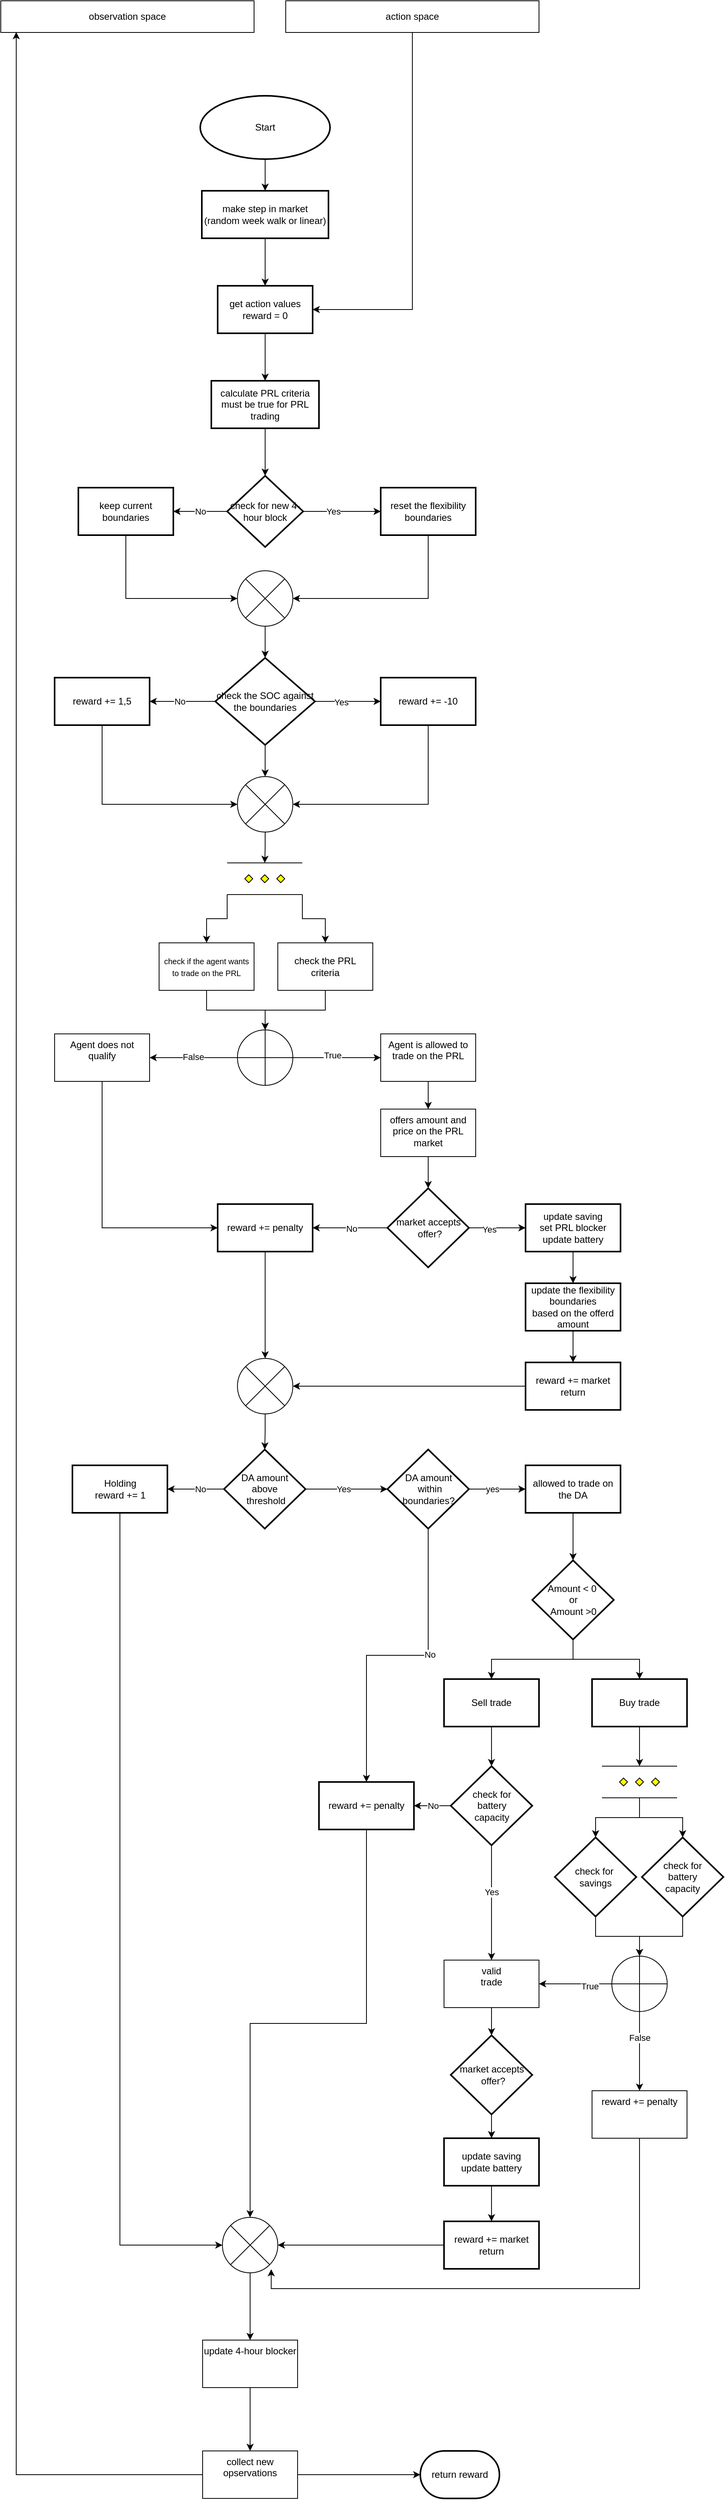 <mxfile version="21.8.2" type="device">
  <diagram id="C5RBs43oDa-KdzZeNtuy" name="Page-1">
    <mxGraphModel dx="1793" dy="978" grid="1" gridSize="10" guides="1" tooltips="1" connect="1" arrows="1" fold="1" page="1" pageScale="1" pageWidth="827" pageHeight="1169" math="0" shadow="0">
      <root>
        <mxCell id="WIyWlLk6GJQsqaUBKTNV-0" />
        <mxCell id="WIyWlLk6GJQsqaUBKTNV-1" parent="WIyWlLk6GJQsqaUBKTNV-0" />
        <mxCell id="IKVUPvJk9BNW48r0KVwh-2" value="" style="edgeStyle=orthogonalEdgeStyle;rounded=0;orthogonalLoop=1;jettySize=auto;html=1;" edge="1" parent="WIyWlLk6GJQsqaUBKTNV-1" source="IKVUPvJk9BNW48r0KVwh-0" target="IKVUPvJk9BNW48r0KVwh-1">
          <mxGeometry relative="1" as="geometry" />
        </mxCell>
        <mxCell id="IKVUPvJk9BNW48r0KVwh-0" value="Start" style="strokeWidth=2;html=1;shape=mxgraph.flowchart.start_1;whiteSpace=wrap;" vertex="1" parent="WIyWlLk6GJQsqaUBKTNV-1">
          <mxGeometry x="332" y="160" width="164" height="80" as="geometry" />
        </mxCell>
        <mxCell id="IKVUPvJk9BNW48r0KVwh-4" value="" style="edgeStyle=orthogonalEdgeStyle;rounded=0;orthogonalLoop=1;jettySize=auto;html=1;" edge="1" parent="WIyWlLk6GJQsqaUBKTNV-1" source="IKVUPvJk9BNW48r0KVwh-1" target="IKVUPvJk9BNW48r0KVwh-3">
          <mxGeometry relative="1" as="geometry" />
        </mxCell>
        <mxCell id="IKVUPvJk9BNW48r0KVwh-1" value="&lt;div&gt;make step in market&lt;/div&gt;&lt;div&gt;(random week walk or linear)&lt;br&gt;&lt;/div&gt;" style="whiteSpace=wrap;html=1;strokeWidth=2;" vertex="1" parent="WIyWlLk6GJQsqaUBKTNV-1">
          <mxGeometry x="334" y="280" width="160" height="60" as="geometry" />
        </mxCell>
        <mxCell id="IKVUPvJk9BNW48r0KVwh-11" value="" style="edgeStyle=orthogonalEdgeStyle;rounded=0;orthogonalLoop=1;jettySize=auto;html=1;" edge="1" parent="WIyWlLk6GJQsqaUBKTNV-1" source="IKVUPvJk9BNW48r0KVwh-3" target="IKVUPvJk9BNW48r0KVwh-10">
          <mxGeometry relative="1" as="geometry" />
        </mxCell>
        <mxCell id="IKVUPvJk9BNW48r0KVwh-3" value="&lt;div&gt;get action values&lt;/div&gt;&lt;div&gt;reward = 0&lt;br&gt;&lt;/div&gt;" style="whiteSpace=wrap;html=1;strokeWidth=2;" vertex="1" parent="WIyWlLk6GJQsqaUBKTNV-1">
          <mxGeometry x="354" y="400" width="120" height="60" as="geometry" />
        </mxCell>
        <mxCell id="IKVUPvJk9BNW48r0KVwh-5" value="observation space" style="rounded=0;whiteSpace=wrap;html=1;" vertex="1" parent="WIyWlLk6GJQsqaUBKTNV-1">
          <mxGeometry x="80" y="40" width="320" height="40" as="geometry" />
        </mxCell>
        <mxCell id="IKVUPvJk9BNW48r0KVwh-7" style="edgeStyle=orthogonalEdgeStyle;rounded=0;orthogonalLoop=1;jettySize=auto;html=1;exitX=0.5;exitY=1;exitDx=0;exitDy=0;entryX=1;entryY=0.5;entryDx=0;entryDy=0;" edge="1" parent="WIyWlLk6GJQsqaUBKTNV-1" source="IKVUPvJk9BNW48r0KVwh-6" target="IKVUPvJk9BNW48r0KVwh-3">
          <mxGeometry relative="1" as="geometry" />
        </mxCell>
        <mxCell id="IKVUPvJk9BNW48r0KVwh-6" value="action space" style="rounded=0;whiteSpace=wrap;html=1;" vertex="1" parent="WIyWlLk6GJQsqaUBKTNV-1">
          <mxGeometry x="440" y="40" width="320" height="40" as="geometry" />
        </mxCell>
        <mxCell id="IKVUPvJk9BNW48r0KVwh-13" value="" style="edgeStyle=orthogonalEdgeStyle;rounded=0;orthogonalLoop=1;jettySize=auto;html=1;" edge="1" parent="WIyWlLk6GJQsqaUBKTNV-1" source="IKVUPvJk9BNW48r0KVwh-10" target="IKVUPvJk9BNW48r0KVwh-12">
          <mxGeometry relative="1" as="geometry" />
        </mxCell>
        <mxCell id="IKVUPvJk9BNW48r0KVwh-10" value="&lt;div&gt;calculate PRL criteria&lt;/div&gt;&lt;div&gt;must be true for PRL trading&lt;br&gt;&lt;/div&gt;" style="whiteSpace=wrap;html=1;strokeWidth=2;" vertex="1" parent="WIyWlLk6GJQsqaUBKTNV-1">
          <mxGeometry x="346" y="520" width="136" height="60" as="geometry" />
        </mxCell>
        <mxCell id="IKVUPvJk9BNW48r0KVwh-15" value="" style="edgeStyle=orthogonalEdgeStyle;rounded=0;orthogonalLoop=1;jettySize=auto;html=1;" edge="1" parent="WIyWlLk6GJQsqaUBKTNV-1" source="IKVUPvJk9BNW48r0KVwh-12" target="IKVUPvJk9BNW48r0KVwh-14">
          <mxGeometry relative="1" as="geometry" />
        </mxCell>
        <mxCell id="IKVUPvJk9BNW48r0KVwh-16" value="Yes" style="edgeLabel;html=1;align=center;verticalAlign=middle;resizable=0;points=[];" vertex="1" connectable="0" parent="IKVUPvJk9BNW48r0KVwh-15">
          <mxGeometry x="-0.412" y="4" relative="1" as="geometry">
            <mxPoint x="9" y="4" as="offset" />
          </mxGeometry>
        </mxCell>
        <mxCell id="IKVUPvJk9BNW48r0KVwh-18" value="" style="edgeStyle=orthogonalEdgeStyle;rounded=0;orthogonalLoop=1;jettySize=auto;html=1;" edge="1" parent="WIyWlLk6GJQsqaUBKTNV-1" source="IKVUPvJk9BNW48r0KVwh-12" target="IKVUPvJk9BNW48r0KVwh-17">
          <mxGeometry relative="1" as="geometry" />
        </mxCell>
        <mxCell id="IKVUPvJk9BNW48r0KVwh-19" value="No" style="edgeLabel;html=1;align=center;verticalAlign=middle;resizable=0;points=[];" vertex="1" connectable="0" parent="IKVUPvJk9BNW48r0KVwh-18">
          <mxGeometry x="-0.059" y="-4" relative="1" as="geometry">
            <mxPoint x="-2" y="4" as="offset" />
          </mxGeometry>
        </mxCell>
        <mxCell id="IKVUPvJk9BNW48r0KVwh-12" value="check for new 4-hour block" style="rhombus;whiteSpace=wrap;html=1;strokeWidth=2;" vertex="1" parent="WIyWlLk6GJQsqaUBKTNV-1">
          <mxGeometry x="366" y="640" width="96" height="90" as="geometry" />
        </mxCell>
        <mxCell id="IKVUPvJk9BNW48r0KVwh-14" value="reset the flexibility boundaries" style="whiteSpace=wrap;html=1;strokeWidth=2;" vertex="1" parent="WIyWlLk6GJQsqaUBKTNV-1">
          <mxGeometry x="560" y="655" width="120" height="60" as="geometry" />
        </mxCell>
        <mxCell id="IKVUPvJk9BNW48r0KVwh-17" value="keep current boundaries" style="whiteSpace=wrap;html=1;strokeWidth=2;" vertex="1" parent="WIyWlLk6GJQsqaUBKTNV-1">
          <mxGeometry x="178" y="655" width="120" height="60" as="geometry" />
        </mxCell>
        <mxCell id="IKVUPvJk9BNW48r0KVwh-26" value="" style="edgeStyle=orthogonalEdgeStyle;rounded=0;orthogonalLoop=1;jettySize=auto;html=1;" edge="1" parent="WIyWlLk6GJQsqaUBKTNV-1" source="IKVUPvJk9BNW48r0KVwh-20" target="IKVUPvJk9BNW48r0KVwh-25">
          <mxGeometry relative="1" as="geometry" />
        </mxCell>
        <mxCell id="IKVUPvJk9BNW48r0KVwh-20" value="" style="verticalLabelPosition=bottom;verticalAlign=top;html=1;shape=mxgraph.flowchart.or;" vertex="1" parent="WIyWlLk6GJQsqaUBKTNV-1">
          <mxGeometry x="379" y="760" width="70" height="70" as="geometry" />
        </mxCell>
        <mxCell id="IKVUPvJk9BNW48r0KVwh-21" style="edgeStyle=orthogonalEdgeStyle;rounded=0;orthogonalLoop=1;jettySize=auto;html=1;exitX=0.5;exitY=1;exitDx=0;exitDy=0;entryX=1;entryY=0.5;entryDx=0;entryDy=0;entryPerimeter=0;" edge="1" parent="WIyWlLk6GJQsqaUBKTNV-1" source="IKVUPvJk9BNW48r0KVwh-14" target="IKVUPvJk9BNW48r0KVwh-20">
          <mxGeometry relative="1" as="geometry" />
        </mxCell>
        <mxCell id="IKVUPvJk9BNW48r0KVwh-22" style="edgeStyle=orthogonalEdgeStyle;rounded=0;orthogonalLoop=1;jettySize=auto;html=1;exitX=0.5;exitY=1;exitDx=0;exitDy=0;entryX=0;entryY=0.5;entryDx=0;entryDy=0;entryPerimeter=0;" edge="1" parent="WIyWlLk6GJQsqaUBKTNV-1" source="IKVUPvJk9BNW48r0KVwh-17" target="IKVUPvJk9BNW48r0KVwh-20">
          <mxGeometry relative="1" as="geometry" />
        </mxCell>
        <mxCell id="IKVUPvJk9BNW48r0KVwh-28" value="" style="edgeStyle=orthogonalEdgeStyle;rounded=0;orthogonalLoop=1;jettySize=auto;html=1;" edge="1" parent="WIyWlLk6GJQsqaUBKTNV-1" source="IKVUPvJk9BNW48r0KVwh-25" target="IKVUPvJk9BNW48r0KVwh-27">
          <mxGeometry relative="1" as="geometry" />
        </mxCell>
        <mxCell id="IKVUPvJk9BNW48r0KVwh-29" value="Yes" style="edgeLabel;html=1;align=center;verticalAlign=middle;resizable=0;points=[];" vertex="1" connectable="0" parent="IKVUPvJk9BNW48r0KVwh-28">
          <mxGeometry x="-0.205" y="-1" relative="1" as="geometry">
            <mxPoint as="offset" />
          </mxGeometry>
        </mxCell>
        <mxCell id="IKVUPvJk9BNW48r0KVwh-31" value="" style="edgeStyle=orthogonalEdgeStyle;rounded=0;orthogonalLoop=1;jettySize=auto;html=1;" edge="1" parent="WIyWlLk6GJQsqaUBKTNV-1" source="IKVUPvJk9BNW48r0KVwh-25" target="IKVUPvJk9BNW48r0KVwh-30">
          <mxGeometry relative="1" as="geometry" />
        </mxCell>
        <mxCell id="IKVUPvJk9BNW48r0KVwh-32" value="No" style="edgeLabel;html=1;align=center;verticalAlign=middle;resizable=0;points=[];" vertex="1" connectable="0" parent="IKVUPvJk9BNW48r0KVwh-31">
          <mxGeometry x="0.084" relative="1" as="geometry">
            <mxPoint as="offset" />
          </mxGeometry>
        </mxCell>
        <mxCell id="IKVUPvJk9BNW48r0KVwh-35" value="" style="edgeStyle=orthogonalEdgeStyle;rounded=0;orthogonalLoop=1;jettySize=auto;html=1;" edge="1" parent="WIyWlLk6GJQsqaUBKTNV-1" source="IKVUPvJk9BNW48r0KVwh-25" target="IKVUPvJk9BNW48r0KVwh-33">
          <mxGeometry relative="1" as="geometry" />
        </mxCell>
        <mxCell id="IKVUPvJk9BNW48r0KVwh-25" value="check the SOC against the boundaries" style="strokeWidth=2;html=1;shape=mxgraph.flowchart.decision;whiteSpace=wrap;" vertex="1" parent="WIyWlLk6GJQsqaUBKTNV-1">
          <mxGeometry x="351" y="870" width="126" height="110" as="geometry" />
        </mxCell>
        <mxCell id="IKVUPvJk9BNW48r0KVwh-27" value="reward += -10" style="whiteSpace=wrap;html=1;strokeWidth=2;" vertex="1" parent="WIyWlLk6GJQsqaUBKTNV-1">
          <mxGeometry x="560" y="895" width="120" height="60" as="geometry" />
        </mxCell>
        <mxCell id="IKVUPvJk9BNW48r0KVwh-30" value="reward += 1,5" style="whiteSpace=wrap;html=1;strokeWidth=2;" vertex="1" parent="WIyWlLk6GJQsqaUBKTNV-1">
          <mxGeometry x="148" y="895" width="120" height="60" as="geometry" />
        </mxCell>
        <mxCell id="IKVUPvJk9BNW48r0KVwh-39" value="" style="edgeStyle=orthogonalEdgeStyle;rounded=0;orthogonalLoop=1;jettySize=auto;html=1;" edge="1" parent="WIyWlLk6GJQsqaUBKTNV-1" source="IKVUPvJk9BNW48r0KVwh-33" target="IKVUPvJk9BNW48r0KVwh-38">
          <mxGeometry relative="1" as="geometry" />
        </mxCell>
        <mxCell id="IKVUPvJk9BNW48r0KVwh-33" value="" style="verticalLabelPosition=bottom;verticalAlign=top;html=1;shape=mxgraph.flowchart.or;" vertex="1" parent="WIyWlLk6GJQsqaUBKTNV-1">
          <mxGeometry x="379" y="1020" width="70" height="70" as="geometry" />
        </mxCell>
        <mxCell id="IKVUPvJk9BNW48r0KVwh-36" style="edgeStyle=orthogonalEdgeStyle;rounded=0;orthogonalLoop=1;jettySize=auto;html=1;exitX=0.5;exitY=1;exitDx=0;exitDy=0;entryX=0;entryY=0.5;entryDx=0;entryDy=0;entryPerimeter=0;" edge="1" parent="WIyWlLk6GJQsqaUBKTNV-1" source="IKVUPvJk9BNW48r0KVwh-30" target="IKVUPvJk9BNW48r0KVwh-33">
          <mxGeometry relative="1" as="geometry" />
        </mxCell>
        <mxCell id="IKVUPvJk9BNW48r0KVwh-37" style="edgeStyle=orthogonalEdgeStyle;rounded=0;orthogonalLoop=1;jettySize=auto;html=1;exitX=0.5;exitY=1;exitDx=0;exitDy=0;entryX=1;entryY=0.5;entryDx=0;entryDy=0;entryPerimeter=0;" edge="1" parent="WIyWlLk6GJQsqaUBKTNV-1" source="IKVUPvJk9BNW48r0KVwh-27" target="IKVUPvJk9BNW48r0KVwh-33">
          <mxGeometry relative="1" as="geometry" />
        </mxCell>
        <mxCell id="IKVUPvJk9BNW48r0KVwh-72" style="edgeStyle=orthogonalEdgeStyle;rounded=0;orthogonalLoop=1;jettySize=auto;html=1;exitX=0;exitY=1;exitDx=0;exitDy=0;exitPerimeter=0;" edge="1" parent="WIyWlLk6GJQsqaUBKTNV-1" source="IKVUPvJk9BNW48r0KVwh-38" target="IKVUPvJk9BNW48r0KVwh-52">
          <mxGeometry relative="1" as="geometry" />
        </mxCell>
        <mxCell id="IKVUPvJk9BNW48r0KVwh-73" style="edgeStyle=orthogonalEdgeStyle;rounded=0;orthogonalLoop=1;jettySize=auto;html=1;exitX=1;exitY=1;exitDx=0;exitDy=0;exitPerimeter=0;" edge="1" parent="WIyWlLk6GJQsqaUBKTNV-1" source="IKVUPvJk9BNW48r0KVwh-38" target="IKVUPvJk9BNW48r0KVwh-53">
          <mxGeometry relative="1" as="geometry" />
        </mxCell>
        <mxCell id="IKVUPvJk9BNW48r0KVwh-38" value="" style="verticalLabelPosition=bottom;verticalAlign=top;html=1;shape=mxgraph.flowchart.parallel_mode;pointerEvents=1" vertex="1" parent="WIyWlLk6GJQsqaUBKTNV-1">
          <mxGeometry x="366" y="1129" width="95" height="40" as="geometry" />
        </mxCell>
        <mxCell id="IKVUPvJk9BNW48r0KVwh-55" value="" style="edgeStyle=orthogonalEdgeStyle;rounded=0;orthogonalLoop=1;jettySize=auto;html=1;" edge="1" parent="WIyWlLk6GJQsqaUBKTNV-1" source="IKVUPvJk9BNW48r0KVwh-49" target="IKVUPvJk9BNW48r0KVwh-54">
          <mxGeometry relative="1" as="geometry" />
        </mxCell>
        <mxCell id="IKVUPvJk9BNW48r0KVwh-57" value="True" style="edgeLabel;html=1;align=center;verticalAlign=middle;resizable=0;points=[];" vertex="1" connectable="0" parent="IKVUPvJk9BNW48r0KVwh-55">
          <mxGeometry x="-0.099" y="3" relative="1" as="geometry">
            <mxPoint as="offset" />
          </mxGeometry>
        </mxCell>
        <mxCell id="IKVUPvJk9BNW48r0KVwh-58" value="" style="edgeStyle=orthogonalEdgeStyle;rounded=0;orthogonalLoop=1;jettySize=auto;html=1;" edge="1" parent="WIyWlLk6GJQsqaUBKTNV-1" source="IKVUPvJk9BNW48r0KVwh-49" target="IKVUPvJk9BNW48r0KVwh-56">
          <mxGeometry relative="1" as="geometry" />
        </mxCell>
        <mxCell id="IKVUPvJk9BNW48r0KVwh-59" value="False" style="edgeLabel;html=1;align=center;verticalAlign=middle;resizable=0;points=[];" vertex="1" connectable="0" parent="IKVUPvJk9BNW48r0KVwh-58">
          <mxGeometry x="0.009" y="-1" relative="1" as="geometry">
            <mxPoint as="offset" />
          </mxGeometry>
        </mxCell>
        <mxCell id="IKVUPvJk9BNW48r0KVwh-49" value="" style="verticalLabelPosition=bottom;verticalAlign=top;html=1;shape=mxgraph.flowchart.summing_function;" vertex="1" parent="WIyWlLk6GJQsqaUBKTNV-1">
          <mxGeometry x="379" y="1340" width="70" height="70" as="geometry" />
        </mxCell>
        <mxCell id="IKVUPvJk9BNW48r0KVwh-50" style="edgeStyle=orthogonalEdgeStyle;rounded=0;orthogonalLoop=1;jettySize=auto;html=1;exitX=0.5;exitY=1;exitDx=0;exitDy=0;entryX=0.5;entryY=0;entryDx=0;entryDy=0;entryPerimeter=0;" edge="1" parent="WIyWlLk6GJQsqaUBKTNV-1" source="IKVUPvJk9BNW48r0KVwh-53" target="IKVUPvJk9BNW48r0KVwh-49">
          <mxGeometry relative="1" as="geometry">
            <mxPoint x="512" y="1310" as="sourcePoint" />
          </mxGeometry>
        </mxCell>
        <mxCell id="IKVUPvJk9BNW48r0KVwh-51" style="edgeStyle=orthogonalEdgeStyle;rounded=0;orthogonalLoop=1;jettySize=auto;html=1;entryX=0.5;entryY=0;entryDx=0;entryDy=0;entryPerimeter=0;" edge="1" parent="WIyWlLk6GJQsqaUBKTNV-1" source="IKVUPvJk9BNW48r0KVwh-52" target="IKVUPvJk9BNW48r0KVwh-49">
          <mxGeometry relative="1" as="geometry">
            <mxPoint x="329" y="1310" as="sourcePoint" />
          </mxGeometry>
        </mxCell>
        <mxCell id="IKVUPvJk9BNW48r0KVwh-52" value="&lt;font style=&quot;font-size: 10px;&quot;&gt;check if the agent wants to trade on the PRL&lt;/font&gt;" style="rounded=0;whiteSpace=wrap;html=1;" vertex="1" parent="WIyWlLk6GJQsqaUBKTNV-1">
          <mxGeometry x="280" y="1230" width="120" height="60" as="geometry" />
        </mxCell>
        <mxCell id="IKVUPvJk9BNW48r0KVwh-53" value="&lt;div&gt;check the PRL &lt;br&gt;&lt;/div&gt;&lt;div&gt;criteria&lt;br&gt;&lt;/div&gt;" style="rounded=0;whiteSpace=wrap;html=1;" vertex="1" parent="WIyWlLk6GJQsqaUBKTNV-1">
          <mxGeometry x="430" y="1230" width="120" height="60" as="geometry" />
        </mxCell>
        <mxCell id="IKVUPvJk9BNW48r0KVwh-61" value="" style="edgeStyle=orthogonalEdgeStyle;rounded=0;orthogonalLoop=1;jettySize=auto;html=1;" edge="1" parent="WIyWlLk6GJQsqaUBKTNV-1" source="IKVUPvJk9BNW48r0KVwh-54" target="IKVUPvJk9BNW48r0KVwh-60">
          <mxGeometry relative="1" as="geometry" />
        </mxCell>
        <mxCell id="IKVUPvJk9BNW48r0KVwh-54" value="Agent is allowed to trade on the PRL" style="whiteSpace=wrap;html=1;verticalAlign=top;" vertex="1" parent="WIyWlLk6GJQsqaUBKTNV-1">
          <mxGeometry x="560" y="1345" width="120" height="60" as="geometry" />
        </mxCell>
        <mxCell id="IKVUPvJk9BNW48r0KVwh-78" style="edgeStyle=orthogonalEdgeStyle;rounded=0;orthogonalLoop=1;jettySize=auto;html=1;exitX=0.5;exitY=1;exitDx=0;exitDy=0;entryX=0;entryY=0.5;entryDx=0;entryDy=0;" edge="1" parent="WIyWlLk6GJQsqaUBKTNV-1" source="IKVUPvJk9BNW48r0KVwh-56" target="IKVUPvJk9BNW48r0KVwh-66">
          <mxGeometry relative="1" as="geometry" />
        </mxCell>
        <mxCell id="IKVUPvJk9BNW48r0KVwh-56" value="Agent does not qualify" style="whiteSpace=wrap;html=1;verticalAlign=top;" vertex="1" parent="WIyWlLk6GJQsqaUBKTNV-1">
          <mxGeometry x="148" y="1345" width="120" height="60" as="geometry" />
        </mxCell>
        <mxCell id="IKVUPvJk9BNW48r0KVwh-63" value="" style="edgeStyle=orthogonalEdgeStyle;rounded=0;orthogonalLoop=1;jettySize=auto;html=1;" edge="1" parent="WIyWlLk6GJQsqaUBKTNV-1" source="IKVUPvJk9BNW48r0KVwh-60" target="IKVUPvJk9BNW48r0KVwh-65">
          <mxGeometry relative="1" as="geometry">
            <mxPoint x="620" y="1530" as="targetPoint" />
          </mxGeometry>
        </mxCell>
        <mxCell id="IKVUPvJk9BNW48r0KVwh-60" value="offers amount and price on the PRL market" style="whiteSpace=wrap;html=1;verticalAlign=top;" vertex="1" parent="WIyWlLk6GJQsqaUBKTNV-1">
          <mxGeometry x="560" y="1440" width="120" height="60" as="geometry" />
        </mxCell>
        <mxCell id="IKVUPvJk9BNW48r0KVwh-67" value="" style="edgeStyle=orthogonalEdgeStyle;rounded=0;orthogonalLoop=1;jettySize=auto;html=1;" edge="1" parent="WIyWlLk6GJQsqaUBKTNV-1" source="IKVUPvJk9BNW48r0KVwh-65" target="IKVUPvJk9BNW48r0KVwh-66">
          <mxGeometry relative="1" as="geometry" />
        </mxCell>
        <mxCell id="IKVUPvJk9BNW48r0KVwh-68" value="No" style="edgeLabel;html=1;align=center;verticalAlign=middle;resizable=0;points=[];" vertex="1" connectable="0" parent="IKVUPvJk9BNW48r0KVwh-67">
          <mxGeometry x="-0.035" y="1" relative="1" as="geometry">
            <mxPoint as="offset" />
          </mxGeometry>
        </mxCell>
        <mxCell id="IKVUPvJk9BNW48r0KVwh-70" value="" style="edgeStyle=orthogonalEdgeStyle;rounded=0;orthogonalLoop=1;jettySize=auto;html=1;" edge="1" parent="WIyWlLk6GJQsqaUBKTNV-1" source="IKVUPvJk9BNW48r0KVwh-65" target="IKVUPvJk9BNW48r0KVwh-69">
          <mxGeometry relative="1" as="geometry" />
        </mxCell>
        <mxCell id="IKVUPvJk9BNW48r0KVwh-71" value="&lt;div&gt;Yes&lt;/div&gt;" style="edgeLabel;html=1;align=center;verticalAlign=middle;resizable=0;points=[];" vertex="1" connectable="0" parent="IKVUPvJk9BNW48r0KVwh-70">
          <mxGeometry x="-0.315" y="-2" relative="1" as="geometry">
            <mxPoint x="1" as="offset" />
          </mxGeometry>
        </mxCell>
        <mxCell id="IKVUPvJk9BNW48r0KVwh-65" value="&lt;div&gt;market accepts&lt;/div&gt;&lt;div&gt;&amp;nbsp;offer?&lt;/div&gt;" style="strokeWidth=2;html=1;shape=mxgraph.flowchart.decision;whiteSpace=wrap;" vertex="1" parent="WIyWlLk6GJQsqaUBKTNV-1">
          <mxGeometry x="568.5" y="1540" width="103" height="100" as="geometry" />
        </mxCell>
        <mxCell id="IKVUPvJk9BNW48r0KVwh-66" value="reward += penalty" style="whiteSpace=wrap;html=1;strokeWidth=2;" vertex="1" parent="WIyWlLk6GJQsqaUBKTNV-1">
          <mxGeometry x="354" y="1560" width="120" height="60" as="geometry" />
        </mxCell>
        <mxCell id="IKVUPvJk9BNW48r0KVwh-75" value="" style="edgeStyle=orthogonalEdgeStyle;rounded=0;orthogonalLoop=1;jettySize=auto;html=1;" edge="1" parent="WIyWlLk6GJQsqaUBKTNV-1" source="IKVUPvJk9BNW48r0KVwh-69" target="IKVUPvJk9BNW48r0KVwh-74">
          <mxGeometry relative="1" as="geometry" />
        </mxCell>
        <mxCell id="IKVUPvJk9BNW48r0KVwh-69" value="&lt;div&gt;update saving&lt;/div&gt;&lt;div&gt;set PRL blocker &lt;br&gt;&lt;/div&gt;&lt;div&gt;update battery&lt;br&gt;&lt;/div&gt;" style="whiteSpace=wrap;html=1;strokeWidth=2;" vertex="1" parent="WIyWlLk6GJQsqaUBKTNV-1">
          <mxGeometry x="743" y="1560" width="120" height="60" as="geometry" />
        </mxCell>
        <mxCell id="IKVUPvJk9BNW48r0KVwh-77" value="" style="edgeStyle=orthogonalEdgeStyle;rounded=0;orthogonalLoop=1;jettySize=auto;html=1;" edge="1" parent="WIyWlLk6GJQsqaUBKTNV-1" source="IKVUPvJk9BNW48r0KVwh-74" target="IKVUPvJk9BNW48r0KVwh-76">
          <mxGeometry relative="1" as="geometry" />
        </mxCell>
        <mxCell id="IKVUPvJk9BNW48r0KVwh-74" value="&lt;div&gt;update the flexibility boundaries&lt;/div&gt;&lt;div&gt;based on the offerd amount&lt;br&gt;&lt;/div&gt;" style="whiteSpace=wrap;html=1;strokeWidth=2;" vertex="1" parent="WIyWlLk6GJQsqaUBKTNV-1">
          <mxGeometry x="743" y="1660" width="120" height="60" as="geometry" />
        </mxCell>
        <mxCell id="IKVUPvJk9BNW48r0KVwh-76" value="reward += market return" style="whiteSpace=wrap;html=1;strokeWidth=2;" vertex="1" parent="WIyWlLk6GJQsqaUBKTNV-1">
          <mxGeometry x="743" y="1760" width="120" height="60" as="geometry" />
        </mxCell>
        <mxCell id="IKVUPvJk9BNW48r0KVwh-83" value="" style="edgeStyle=orthogonalEdgeStyle;rounded=0;orthogonalLoop=1;jettySize=auto;html=1;entryX=0.5;entryY=0;entryDx=0;entryDy=0;entryPerimeter=0;" edge="1" parent="WIyWlLk6GJQsqaUBKTNV-1" source="IKVUPvJk9BNW48r0KVwh-79" target="IKVUPvJk9BNW48r0KVwh-84">
          <mxGeometry relative="1" as="geometry">
            <mxPoint x="414" y="1900" as="targetPoint" />
          </mxGeometry>
        </mxCell>
        <mxCell id="IKVUPvJk9BNW48r0KVwh-79" value="" style="verticalLabelPosition=bottom;verticalAlign=top;html=1;shape=mxgraph.flowchart.or;" vertex="1" parent="WIyWlLk6GJQsqaUBKTNV-1">
          <mxGeometry x="379" y="1755" width="70" height="70" as="geometry" />
        </mxCell>
        <mxCell id="IKVUPvJk9BNW48r0KVwh-80" style="edgeStyle=orthogonalEdgeStyle;rounded=0;orthogonalLoop=1;jettySize=auto;html=1;exitX=0.5;exitY=1;exitDx=0;exitDy=0;entryX=0.5;entryY=0;entryDx=0;entryDy=0;entryPerimeter=0;" edge="1" parent="WIyWlLk6GJQsqaUBKTNV-1" source="IKVUPvJk9BNW48r0KVwh-66" target="IKVUPvJk9BNW48r0KVwh-79">
          <mxGeometry relative="1" as="geometry" />
        </mxCell>
        <mxCell id="IKVUPvJk9BNW48r0KVwh-81" style="edgeStyle=orthogonalEdgeStyle;rounded=0;orthogonalLoop=1;jettySize=auto;html=1;exitX=0;exitY=0.5;exitDx=0;exitDy=0;entryX=1;entryY=0.5;entryDx=0;entryDy=0;entryPerimeter=0;" edge="1" parent="WIyWlLk6GJQsqaUBKTNV-1" source="IKVUPvJk9BNW48r0KVwh-76" target="IKVUPvJk9BNW48r0KVwh-79">
          <mxGeometry relative="1" as="geometry" />
        </mxCell>
        <mxCell id="IKVUPvJk9BNW48r0KVwh-86" value="" style="edgeStyle=orthogonalEdgeStyle;rounded=0;orthogonalLoop=1;jettySize=auto;html=1;" edge="1" parent="WIyWlLk6GJQsqaUBKTNV-1" source="IKVUPvJk9BNW48r0KVwh-84" target="IKVUPvJk9BNW48r0KVwh-85">
          <mxGeometry relative="1" as="geometry" />
        </mxCell>
        <mxCell id="IKVUPvJk9BNW48r0KVwh-87" value="No" style="edgeLabel;html=1;align=center;verticalAlign=middle;resizable=0;points=[];" vertex="1" connectable="0" parent="IKVUPvJk9BNW48r0KVwh-86">
          <mxGeometry x="0.119" relative="1" as="geometry">
            <mxPoint x="10" as="offset" />
          </mxGeometry>
        </mxCell>
        <mxCell id="IKVUPvJk9BNW48r0KVwh-89" value="" style="edgeStyle=orthogonalEdgeStyle;rounded=0;orthogonalLoop=1;jettySize=auto;html=1;entryX=0;entryY=0.5;entryDx=0;entryDy=0;entryPerimeter=0;" edge="1" parent="WIyWlLk6GJQsqaUBKTNV-1" source="IKVUPvJk9BNW48r0KVwh-84" target="IKVUPvJk9BNW48r0KVwh-91">
          <mxGeometry relative="1" as="geometry">
            <mxPoint x="560" y="1920" as="targetPoint" />
          </mxGeometry>
        </mxCell>
        <mxCell id="IKVUPvJk9BNW48r0KVwh-90" value="Yes" style="edgeLabel;html=1;align=center;verticalAlign=middle;resizable=0;points=[];" vertex="1" connectable="0" parent="IKVUPvJk9BNW48r0KVwh-89">
          <mxGeometry x="0.035" y="4" relative="1" as="geometry">
            <mxPoint x="-6" y="4" as="offset" />
          </mxGeometry>
        </mxCell>
        <mxCell id="IKVUPvJk9BNW48r0KVwh-84" value="&lt;div&gt;DA amount&lt;/div&gt;&lt;div&gt;above&lt;/div&gt;&lt;div&gt;&amp;nbsp;threshold&lt;br&gt;&lt;/div&gt;" style="strokeWidth=2;html=1;shape=mxgraph.flowchart.decision;whiteSpace=wrap;" vertex="1" parent="WIyWlLk6GJQsqaUBKTNV-1">
          <mxGeometry x="362" y="1870" width="103" height="100" as="geometry" />
        </mxCell>
        <mxCell id="IKVUPvJk9BNW48r0KVwh-126" value="" style="edgeStyle=orthogonalEdgeStyle;rounded=0;orthogonalLoop=1;jettySize=auto;html=1;entryX=0;entryY=0.5;entryDx=0;entryDy=0;entryPerimeter=0;" edge="1" parent="WIyWlLk6GJQsqaUBKTNV-1" source="IKVUPvJk9BNW48r0KVwh-85" target="IKVUPvJk9BNW48r0KVwh-135">
          <mxGeometry relative="1" as="geometry">
            <mxPoint x="230.5" y="2278" as="targetPoint" />
            <Array as="points">
              <mxPoint x="231" y="2875" />
            </Array>
          </mxGeometry>
        </mxCell>
        <mxCell id="IKVUPvJk9BNW48r0KVwh-85" value="&lt;div&gt;Holding&lt;/div&gt;&lt;div&gt;reward += 1 &lt;br&gt;&lt;/div&gt;" style="whiteSpace=wrap;html=1;strokeWidth=2;" vertex="1" parent="WIyWlLk6GJQsqaUBKTNV-1">
          <mxGeometry x="170.5" y="1890" width="120" height="60" as="geometry" />
        </mxCell>
        <mxCell id="IKVUPvJk9BNW48r0KVwh-93" value="" style="edgeStyle=orthogonalEdgeStyle;rounded=0;orthogonalLoop=1;jettySize=auto;html=1;" edge="1" parent="WIyWlLk6GJQsqaUBKTNV-1" source="IKVUPvJk9BNW48r0KVwh-91" target="IKVUPvJk9BNW48r0KVwh-92">
          <mxGeometry relative="1" as="geometry" />
        </mxCell>
        <mxCell id="IKVUPvJk9BNW48r0KVwh-94" value="&lt;div&gt;yes&lt;/div&gt;" style="edgeLabel;html=1;align=center;verticalAlign=middle;resizable=0;points=[];" vertex="1" connectable="0" parent="IKVUPvJk9BNW48r0KVwh-93">
          <mxGeometry x="-0.035" y="-2" relative="1" as="geometry">
            <mxPoint x="-5" y="-2" as="offset" />
          </mxGeometry>
        </mxCell>
        <mxCell id="IKVUPvJk9BNW48r0KVwh-96" value="" style="edgeStyle=orthogonalEdgeStyle;rounded=0;orthogonalLoop=1;jettySize=auto;html=1;" edge="1" parent="WIyWlLk6GJQsqaUBKTNV-1" source="IKVUPvJk9BNW48r0KVwh-91" target="IKVUPvJk9BNW48r0KVwh-95">
          <mxGeometry relative="1" as="geometry" />
        </mxCell>
        <mxCell id="IKVUPvJk9BNW48r0KVwh-97" value="No" style="edgeLabel;html=1;align=center;verticalAlign=middle;resizable=0;points=[];" vertex="1" connectable="0" parent="IKVUPvJk9BNW48r0KVwh-96">
          <mxGeometry x="-0.2" y="2" relative="1" as="geometry">
            <mxPoint as="offset" />
          </mxGeometry>
        </mxCell>
        <mxCell id="IKVUPvJk9BNW48r0KVwh-91" value="&lt;div&gt;DA amount&lt;/div&gt;&lt;div&gt;&amp;nbsp;within boundaries?&lt;br&gt;&lt;/div&gt;" style="strokeWidth=2;html=1;shape=mxgraph.flowchart.decision;whiteSpace=wrap;" vertex="1" parent="WIyWlLk6GJQsqaUBKTNV-1">
          <mxGeometry x="568.5" y="1870" width="103" height="100" as="geometry" />
        </mxCell>
        <mxCell id="IKVUPvJk9BNW48r0KVwh-99" value="" style="edgeStyle=orthogonalEdgeStyle;rounded=0;orthogonalLoop=1;jettySize=auto;html=1;entryX=0.5;entryY=0;entryDx=0;entryDy=0;entryPerimeter=0;" edge="1" parent="WIyWlLk6GJQsqaUBKTNV-1" source="IKVUPvJk9BNW48r0KVwh-92" target="IKVUPvJk9BNW48r0KVwh-100">
          <mxGeometry relative="1" as="geometry">
            <mxPoint x="803" y="2010" as="targetPoint" />
          </mxGeometry>
        </mxCell>
        <mxCell id="IKVUPvJk9BNW48r0KVwh-92" value="&lt;div&gt;allowed to trade on the DA&lt;br&gt;&lt;/div&gt;" style="whiteSpace=wrap;html=1;strokeWidth=2;" vertex="1" parent="WIyWlLk6GJQsqaUBKTNV-1">
          <mxGeometry x="743" y="1890" width="120" height="60" as="geometry" />
        </mxCell>
        <mxCell id="IKVUPvJk9BNW48r0KVwh-95" value="reward += penalty" style="whiteSpace=wrap;html=1;strokeWidth=2;" vertex="1" parent="WIyWlLk6GJQsqaUBKTNV-1">
          <mxGeometry x="482" y="2290" width="120" height="60" as="geometry" />
        </mxCell>
        <mxCell id="IKVUPvJk9BNW48r0KVwh-102" value="" style="edgeStyle=orthogonalEdgeStyle;rounded=0;orthogonalLoop=1;jettySize=auto;html=1;" edge="1" parent="WIyWlLk6GJQsqaUBKTNV-1" source="IKVUPvJk9BNW48r0KVwh-100" target="IKVUPvJk9BNW48r0KVwh-101">
          <mxGeometry relative="1" as="geometry" />
        </mxCell>
        <mxCell id="IKVUPvJk9BNW48r0KVwh-104" value="" style="edgeStyle=orthogonalEdgeStyle;rounded=0;orthogonalLoop=1;jettySize=auto;html=1;" edge="1" parent="WIyWlLk6GJQsqaUBKTNV-1" source="IKVUPvJk9BNW48r0KVwh-100" target="IKVUPvJk9BNW48r0KVwh-103">
          <mxGeometry relative="1" as="geometry" />
        </mxCell>
        <mxCell id="IKVUPvJk9BNW48r0KVwh-100" value="&lt;div&gt;Amount &amp;lt; 0&amp;nbsp;&lt;/div&gt;&lt;div&gt;or&lt;/div&gt;&lt;div&gt;Amount &amp;gt;0&lt;br&gt;&lt;/div&gt;" style="strokeWidth=2;html=1;shape=mxgraph.flowchart.decision;whiteSpace=wrap;" vertex="1" parent="WIyWlLk6GJQsqaUBKTNV-1">
          <mxGeometry x="751.5" y="2010" width="103" height="100" as="geometry" />
        </mxCell>
        <mxCell id="IKVUPvJk9BNW48r0KVwh-110" value="" style="edgeStyle=orthogonalEdgeStyle;rounded=0;orthogonalLoop=1;jettySize=auto;html=1;" edge="1" parent="WIyWlLk6GJQsqaUBKTNV-1" source="IKVUPvJk9BNW48r0KVwh-101" target="IKVUPvJk9BNW48r0KVwh-109">
          <mxGeometry relative="1" as="geometry" />
        </mxCell>
        <mxCell id="IKVUPvJk9BNW48r0KVwh-101" value="Buy trade" style="whiteSpace=wrap;html=1;strokeWidth=2;" vertex="1" parent="WIyWlLk6GJQsqaUBKTNV-1">
          <mxGeometry x="827" y="2160" width="120" height="60" as="geometry" />
        </mxCell>
        <mxCell id="IKVUPvJk9BNW48r0KVwh-117" value="" style="edgeStyle=orthogonalEdgeStyle;rounded=0;orthogonalLoop=1;jettySize=auto;html=1;" edge="1" parent="WIyWlLk6GJQsqaUBKTNV-1" source="IKVUPvJk9BNW48r0KVwh-103" target="IKVUPvJk9BNW48r0KVwh-116">
          <mxGeometry relative="1" as="geometry" />
        </mxCell>
        <mxCell id="IKVUPvJk9BNW48r0KVwh-103" value="Sell trade" style="whiteSpace=wrap;html=1;strokeWidth=2;" vertex="1" parent="WIyWlLk6GJQsqaUBKTNV-1">
          <mxGeometry x="640" y="2160" width="120" height="60" as="geometry" />
        </mxCell>
        <mxCell id="IKVUPvJk9BNW48r0KVwh-112" value="" style="edgeStyle=orthogonalEdgeStyle;rounded=0;orthogonalLoop=1;jettySize=auto;html=1;entryX=0.5;entryY=0;entryDx=0;entryDy=0;entryPerimeter=0;" edge="1" parent="WIyWlLk6GJQsqaUBKTNV-1" source="IKVUPvJk9BNW48r0KVwh-109" target="IKVUPvJk9BNW48r0KVwh-114">
          <mxGeometry relative="1" as="geometry">
            <mxPoint x="887" y="2370" as="targetPoint" />
          </mxGeometry>
        </mxCell>
        <mxCell id="IKVUPvJk9BNW48r0KVwh-109" value="" style="verticalLabelPosition=bottom;verticalAlign=top;html=1;shape=mxgraph.flowchart.parallel_mode;pointerEvents=1" vertex="1" parent="WIyWlLk6GJQsqaUBKTNV-1">
          <mxGeometry x="839.5" y="2270" width="95" height="40" as="geometry" />
        </mxCell>
        <mxCell id="IKVUPvJk9BNW48r0KVwh-113" value="&lt;div&gt;check for&amp;nbsp;&lt;/div&gt;&lt;div&gt;savings &lt;/div&gt;" style="strokeWidth=2;html=1;shape=mxgraph.flowchart.decision;whiteSpace=wrap;" vertex="1" parent="WIyWlLk6GJQsqaUBKTNV-1">
          <mxGeometry x="780" y="2360" width="103" height="100" as="geometry" />
        </mxCell>
        <mxCell id="IKVUPvJk9BNW48r0KVwh-114" value="&lt;div&gt;check for&lt;/div&gt;&lt;div&gt;battery&lt;/div&gt;&lt;div&gt;capacity&lt;br&gt;&lt;/div&gt;" style="strokeWidth=2;html=1;shape=mxgraph.flowchart.decision;whiteSpace=wrap;" vertex="1" parent="WIyWlLk6GJQsqaUBKTNV-1">
          <mxGeometry x="890" y="2360" width="103" height="100" as="geometry" />
        </mxCell>
        <mxCell id="IKVUPvJk9BNW48r0KVwh-115" style="edgeStyle=orthogonalEdgeStyle;rounded=0;orthogonalLoop=1;jettySize=auto;html=1;exitX=0.5;exitY=1;exitDx=0;exitDy=0;exitPerimeter=0;entryX=0.5;entryY=0;entryDx=0;entryDy=0;entryPerimeter=0;" edge="1" parent="WIyWlLk6GJQsqaUBKTNV-1" source="IKVUPvJk9BNW48r0KVwh-109" target="IKVUPvJk9BNW48r0KVwh-113">
          <mxGeometry relative="1" as="geometry" />
        </mxCell>
        <mxCell id="IKVUPvJk9BNW48r0KVwh-123" style="edgeStyle=orthogonalEdgeStyle;rounded=0;orthogonalLoop=1;jettySize=auto;html=1;exitX=0.5;exitY=1;exitDx=0;exitDy=0;exitPerimeter=0;" edge="1" parent="WIyWlLk6GJQsqaUBKTNV-1" source="IKVUPvJk9BNW48r0KVwh-116" target="IKVUPvJk9BNW48r0KVwh-121">
          <mxGeometry relative="1" as="geometry" />
        </mxCell>
        <mxCell id="IKVUPvJk9BNW48r0KVwh-146" value="Yes" style="edgeLabel;html=1;align=center;verticalAlign=middle;resizable=0;points=[];" vertex="1" connectable="0" parent="IKVUPvJk9BNW48r0KVwh-123">
          <mxGeometry x="-0.19" relative="1" as="geometry">
            <mxPoint as="offset" />
          </mxGeometry>
        </mxCell>
        <mxCell id="IKVUPvJk9BNW48r0KVwh-127" value="" style="edgeStyle=orthogonalEdgeStyle;rounded=0;orthogonalLoop=1;jettySize=auto;html=1;" edge="1" parent="WIyWlLk6GJQsqaUBKTNV-1" source="IKVUPvJk9BNW48r0KVwh-116" target="IKVUPvJk9BNW48r0KVwh-95">
          <mxGeometry relative="1" as="geometry" />
        </mxCell>
        <mxCell id="IKVUPvJk9BNW48r0KVwh-145" value="No" style="edgeLabel;html=1;align=center;verticalAlign=middle;resizable=0;points=[];" vertex="1" connectable="0" parent="IKVUPvJk9BNW48r0KVwh-127">
          <mxGeometry x="-0.033" relative="1" as="geometry">
            <mxPoint as="offset" />
          </mxGeometry>
        </mxCell>
        <mxCell id="IKVUPvJk9BNW48r0KVwh-116" value="&lt;div&gt;check for&lt;/div&gt;&lt;div&gt;battery&lt;/div&gt;&lt;div&gt;capacity&lt;br&gt;&lt;/div&gt;" style="strokeWidth=2;html=1;shape=mxgraph.flowchart.decision;whiteSpace=wrap;" vertex="1" parent="WIyWlLk6GJQsqaUBKTNV-1">
          <mxGeometry x="648.5" y="2270" width="103" height="100" as="geometry" />
        </mxCell>
        <mxCell id="IKVUPvJk9BNW48r0KVwh-122" value="" style="edgeStyle=orthogonalEdgeStyle;rounded=0;orthogonalLoop=1;jettySize=auto;html=1;" edge="1" parent="WIyWlLk6GJQsqaUBKTNV-1" source="IKVUPvJk9BNW48r0KVwh-118" target="IKVUPvJk9BNW48r0KVwh-121">
          <mxGeometry relative="1" as="geometry" />
        </mxCell>
        <mxCell id="IKVUPvJk9BNW48r0KVwh-148" value="True" style="edgeLabel;html=1;align=center;verticalAlign=middle;resizable=0;points=[];" vertex="1" connectable="0" parent="IKVUPvJk9BNW48r0KVwh-122">
          <mxGeometry x="-0.39" y="3" relative="1" as="geometry">
            <mxPoint as="offset" />
          </mxGeometry>
        </mxCell>
        <mxCell id="IKVUPvJk9BNW48r0KVwh-151" value="" style="edgeStyle=orthogonalEdgeStyle;rounded=0;orthogonalLoop=1;jettySize=auto;html=1;" edge="1" parent="WIyWlLk6GJQsqaUBKTNV-1" source="IKVUPvJk9BNW48r0KVwh-118" target="IKVUPvJk9BNW48r0KVwh-150">
          <mxGeometry relative="1" as="geometry" />
        </mxCell>
        <mxCell id="IKVUPvJk9BNW48r0KVwh-153" value="&lt;div&gt;False&lt;/div&gt;" style="edgeLabel;html=1;align=center;verticalAlign=middle;resizable=0;points=[];" vertex="1" connectable="0" parent="IKVUPvJk9BNW48r0KVwh-151">
          <mxGeometry x="-0.317" relative="1" as="geometry">
            <mxPoint y="-1" as="offset" />
          </mxGeometry>
        </mxCell>
        <mxCell id="IKVUPvJk9BNW48r0KVwh-118" value="" style="verticalLabelPosition=bottom;verticalAlign=top;html=1;shape=mxgraph.flowchart.summing_function;" vertex="1" parent="WIyWlLk6GJQsqaUBKTNV-1">
          <mxGeometry x="852" y="2510" width="70" height="70" as="geometry" />
        </mxCell>
        <mxCell id="IKVUPvJk9BNW48r0KVwh-119" style="edgeStyle=orthogonalEdgeStyle;rounded=0;orthogonalLoop=1;jettySize=auto;html=1;exitX=0.5;exitY=1;exitDx=0;exitDy=0;exitPerimeter=0;entryX=0.5;entryY=0;entryDx=0;entryDy=0;entryPerimeter=0;" edge="1" parent="WIyWlLk6GJQsqaUBKTNV-1" source="IKVUPvJk9BNW48r0KVwh-114" target="IKVUPvJk9BNW48r0KVwh-118">
          <mxGeometry relative="1" as="geometry" />
        </mxCell>
        <mxCell id="IKVUPvJk9BNW48r0KVwh-120" style="edgeStyle=orthogonalEdgeStyle;rounded=0;orthogonalLoop=1;jettySize=auto;html=1;exitX=0.5;exitY=1;exitDx=0;exitDy=0;exitPerimeter=0;entryX=0.5;entryY=0;entryDx=0;entryDy=0;entryPerimeter=0;" edge="1" parent="WIyWlLk6GJQsqaUBKTNV-1" source="IKVUPvJk9BNW48r0KVwh-113" target="IKVUPvJk9BNW48r0KVwh-118">
          <mxGeometry relative="1" as="geometry" />
        </mxCell>
        <mxCell id="IKVUPvJk9BNW48r0KVwh-130" value="" style="edgeStyle=orthogonalEdgeStyle;rounded=0;orthogonalLoop=1;jettySize=auto;html=1;" edge="1" parent="WIyWlLk6GJQsqaUBKTNV-1" source="IKVUPvJk9BNW48r0KVwh-121" target="IKVUPvJk9BNW48r0KVwh-129">
          <mxGeometry relative="1" as="geometry" />
        </mxCell>
        <mxCell id="IKVUPvJk9BNW48r0KVwh-121" value="&lt;div&gt;valid&lt;/div&gt;&lt;div&gt;trade&lt;br&gt;&lt;/div&gt;" style="whiteSpace=wrap;html=1;verticalAlign=top;" vertex="1" parent="WIyWlLk6GJQsqaUBKTNV-1">
          <mxGeometry x="640" y="2515" width="120" height="60" as="geometry" />
        </mxCell>
        <mxCell id="IKVUPvJk9BNW48r0KVwh-132" value="" style="edgeStyle=orthogonalEdgeStyle;rounded=0;orthogonalLoop=1;jettySize=auto;html=1;" edge="1" parent="WIyWlLk6GJQsqaUBKTNV-1" source="IKVUPvJk9BNW48r0KVwh-129" target="IKVUPvJk9BNW48r0KVwh-131">
          <mxGeometry relative="1" as="geometry" />
        </mxCell>
        <mxCell id="IKVUPvJk9BNW48r0KVwh-129" value="&lt;div&gt;market accepts&lt;/div&gt;&lt;div&gt;&amp;nbsp;offer?&lt;/div&gt;" style="strokeWidth=2;html=1;shape=mxgraph.flowchart.decision;whiteSpace=wrap;" vertex="1" parent="WIyWlLk6GJQsqaUBKTNV-1">
          <mxGeometry x="648.5" y="2610" width="103" height="100" as="geometry" />
        </mxCell>
        <mxCell id="IKVUPvJk9BNW48r0KVwh-134" value="" style="edgeStyle=orthogonalEdgeStyle;rounded=0;orthogonalLoop=1;jettySize=auto;html=1;" edge="1" parent="WIyWlLk6GJQsqaUBKTNV-1" source="IKVUPvJk9BNW48r0KVwh-131" target="IKVUPvJk9BNW48r0KVwh-133">
          <mxGeometry relative="1" as="geometry" />
        </mxCell>
        <mxCell id="IKVUPvJk9BNW48r0KVwh-131" value="&lt;div&gt;update saving&lt;/div&gt;&lt;div&gt;update battery&lt;br&gt;&lt;/div&gt;" style="whiteSpace=wrap;html=1;strokeWidth=2;" vertex="1" parent="WIyWlLk6GJQsqaUBKTNV-1">
          <mxGeometry x="640" y="2740" width="120" height="60" as="geometry" />
        </mxCell>
        <mxCell id="IKVUPvJk9BNW48r0KVwh-133" value="reward += market return" style="whiteSpace=wrap;html=1;strokeWidth=2;" vertex="1" parent="WIyWlLk6GJQsqaUBKTNV-1">
          <mxGeometry x="640" y="2845" width="120" height="60" as="geometry" />
        </mxCell>
        <mxCell id="IKVUPvJk9BNW48r0KVwh-139" value="" style="edgeStyle=orthogonalEdgeStyle;rounded=0;orthogonalLoop=1;jettySize=auto;html=1;" edge="1" parent="WIyWlLk6GJQsqaUBKTNV-1" source="IKVUPvJk9BNW48r0KVwh-135" target="IKVUPvJk9BNW48r0KVwh-138">
          <mxGeometry relative="1" as="geometry" />
        </mxCell>
        <mxCell id="IKVUPvJk9BNW48r0KVwh-135" value="" style="verticalLabelPosition=bottom;verticalAlign=top;html=1;shape=mxgraph.flowchart.or;" vertex="1" parent="WIyWlLk6GJQsqaUBKTNV-1">
          <mxGeometry x="360" y="2840" width="70" height="70" as="geometry" />
        </mxCell>
        <mxCell id="IKVUPvJk9BNW48r0KVwh-136" style="edgeStyle=orthogonalEdgeStyle;rounded=0;orthogonalLoop=1;jettySize=auto;html=1;exitX=0.5;exitY=1;exitDx=0;exitDy=0;entryX=0.5;entryY=0;entryDx=0;entryDy=0;entryPerimeter=0;" edge="1" parent="WIyWlLk6GJQsqaUBKTNV-1" source="IKVUPvJk9BNW48r0KVwh-95" target="IKVUPvJk9BNW48r0KVwh-135">
          <mxGeometry relative="1" as="geometry" />
        </mxCell>
        <mxCell id="IKVUPvJk9BNW48r0KVwh-137" style="edgeStyle=orthogonalEdgeStyle;rounded=0;orthogonalLoop=1;jettySize=auto;html=1;entryX=1;entryY=0.5;entryDx=0;entryDy=0;entryPerimeter=0;" edge="1" parent="WIyWlLk6GJQsqaUBKTNV-1" source="IKVUPvJk9BNW48r0KVwh-133" target="IKVUPvJk9BNW48r0KVwh-135">
          <mxGeometry relative="1" as="geometry" />
        </mxCell>
        <mxCell id="IKVUPvJk9BNW48r0KVwh-141" value="" style="edgeStyle=orthogonalEdgeStyle;rounded=0;orthogonalLoop=1;jettySize=auto;html=1;" edge="1" parent="WIyWlLk6GJQsqaUBKTNV-1" source="IKVUPvJk9BNW48r0KVwh-138" target="IKVUPvJk9BNW48r0KVwh-140">
          <mxGeometry relative="1" as="geometry" />
        </mxCell>
        <mxCell id="IKVUPvJk9BNW48r0KVwh-138" value="update 4-hour blocker" style="whiteSpace=wrap;html=1;verticalAlign=top;" vertex="1" parent="WIyWlLk6GJQsqaUBKTNV-1">
          <mxGeometry x="335" y="2995" width="120" height="60" as="geometry" />
        </mxCell>
        <mxCell id="IKVUPvJk9BNW48r0KVwh-140" value="collect new opservations" style="whiteSpace=wrap;html=1;verticalAlign=top;" vertex="1" parent="WIyWlLk6GJQsqaUBKTNV-1">
          <mxGeometry x="335" y="3135" width="120" height="60" as="geometry" />
        </mxCell>
        <mxCell id="IKVUPvJk9BNW48r0KVwh-142" style="edgeStyle=orthogonalEdgeStyle;rounded=0;orthogonalLoop=1;jettySize=auto;html=1;exitX=0;exitY=0.5;exitDx=0;exitDy=0;entryX=0.061;entryY=0.987;entryDx=0;entryDy=0;entryPerimeter=0;" edge="1" parent="WIyWlLk6GJQsqaUBKTNV-1" source="IKVUPvJk9BNW48r0KVwh-140" target="IKVUPvJk9BNW48r0KVwh-5">
          <mxGeometry relative="1" as="geometry" />
        </mxCell>
        <mxCell id="IKVUPvJk9BNW48r0KVwh-143" value="return reward" style="strokeWidth=2;html=1;shape=mxgraph.flowchart.terminator;whiteSpace=wrap;" vertex="1" parent="WIyWlLk6GJQsqaUBKTNV-1">
          <mxGeometry x="610" y="3135" width="100" height="60" as="geometry" />
        </mxCell>
        <mxCell id="IKVUPvJk9BNW48r0KVwh-144" style="edgeStyle=orthogonalEdgeStyle;rounded=0;orthogonalLoop=1;jettySize=auto;html=1;exitX=1;exitY=0.5;exitDx=0;exitDy=0;entryX=0;entryY=0.5;entryDx=0;entryDy=0;entryPerimeter=0;" edge="1" parent="WIyWlLk6GJQsqaUBKTNV-1" source="IKVUPvJk9BNW48r0KVwh-140" target="IKVUPvJk9BNW48r0KVwh-143">
          <mxGeometry relative="1" as="geometry" />
        </mxCell>
        <mxCell id="IKVUPvJk9BNW48r0KVwh-150" value="reward += penalty" style="whiteSpace=wrap;html=1;verticalAlign=top;" vertex="1" parent="WIyWlLk6GJQsqaUBKTNV-1">
          <mxGeometry x="827" y="2680" width="120" height="60" as="geometry" />
        </mxCell>
        <mxCell id="IKVUPvJk9BNW48r0KVwh-152" style="edgeStyle=orthogonalEdgeStyle;rounded=0;orthogonalLoop=1;jettySize=auto;html=1;entryX=0.881;entryY=0.935;entryDx=0;entryDy=0;entryPerimeter=0;" edge="1" parent="WIyWlLk6GJQsqaUBKTNV-1" source="IKVUPvJk9BNW48r0KVwh-150" target="IKVUPvJk9BNW48r0KVwh-135">
          <mxGeometry relative="1" as="geometry">
            <Array as="points">
              <mxPoint x="887" y="2930" />
              <mxPoint x="422" y="2930" />
            </Array>
          </mxGeometry>
        </mxCell>
      </root>
    </mxGraphModel>
  </diagram>
</mxfile>
